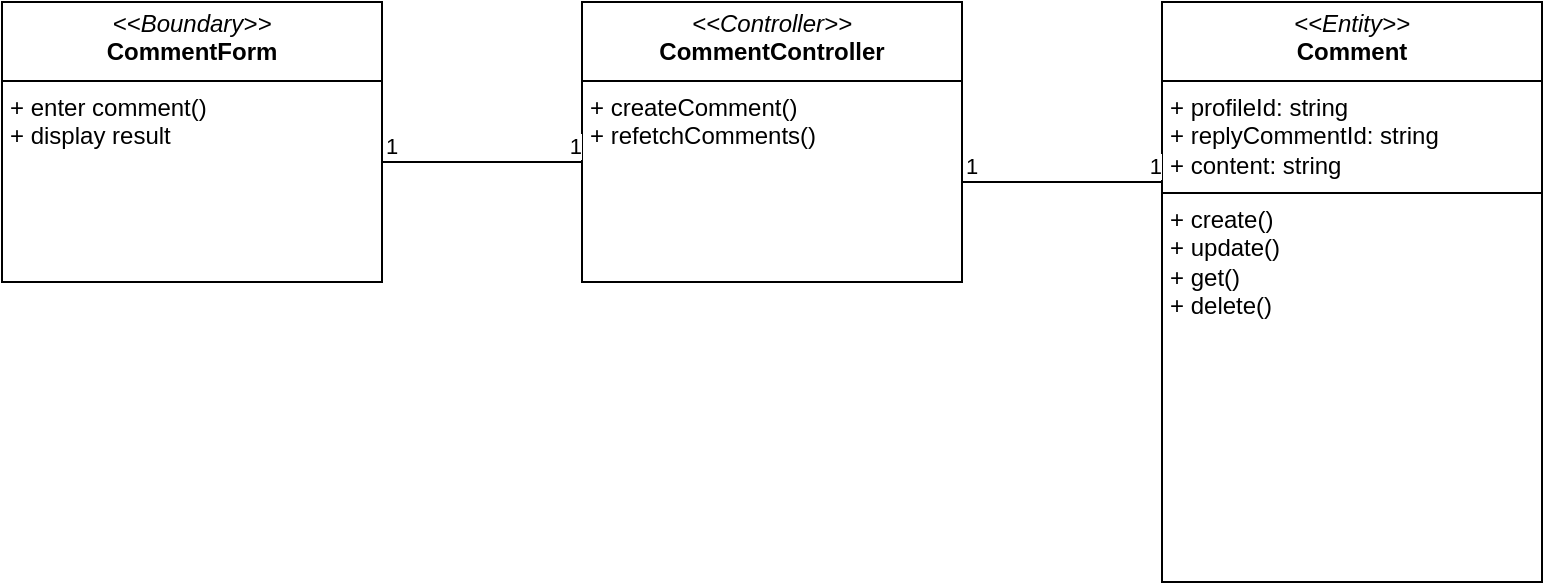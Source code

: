 <mxfile version="26.1.0">
  <diagram name="Page-1" id="aAs__fejXK4nQUxWWAg9">
    <mxGraphModel dx="1444" dy="875" grid="1" gridSize="10" guides="1" tooltips="1" connect="1" arrows="1" fold="1" page="1" pageScale="1" pageWidth="850" pageHeight="1100" math="0" shadow="0">
      <root>
        <mxCell id="0" />
        <mxCell id="1" parent="0" />
        <mxCell id="qzfFfXNITf1TPQlrmDql-1" value="&lt;p style=&quot;margin:0px;margin-top:4px;text-align:center;&quot;&gt;&lt;i&gt;&amp;lt;&amp;lt;Entity&amp;gt;&amp;gt;&lt;/i&gt;&lt;br&gt;&lt;b&gt;Comment&lt;/b&gt;&lt;/p&gt;&lt;hr size=&quot;1&quot; style=&quot;border-style:solid;&quot;&gt;&lt;p style=&quot;margin:0px;margin-left:4px;&quot;&gt;+ profileId: string&lt;/p&gt;&lt;p style=&quot;margin:0px;margin-left:4px;&quot;&gt;+ replyCommentId: string&lt;/p&gt;&lt;p style=&quot;margin:0px;margin-left:4px;&quot;&gt;+ content: string&lt;/p&gt;&lt;hr size=&quot;1&quot; style=&quot;border-style:solid;&quot;&gt;&lt;p style=&quot;margin:0px;margin-left:4px;&quot;&gt;+ create()&lt;br&gt;&lt;/p&gt;&lt;p style=&quot;margin:0px;margin-left:4px;&quot;&gt;+ update()&lt;/p&gt;&lt;p style=&quot;margin:0px;margin-left:4px;&quot;&gt;+ get()&lt;/p&gt;&lt;p style=&quot;margin:0px;margin-left:4px;&quot;&gt;+ delete()&lt;/p&gt;" style="verticalAlign=top;align=left;overflow=fill;html=1;whiteSpace=wrap;" vertex="1" parent="1">
          <mxGeometry x="620" y="60" width="190" height="290" as="geometry" />
        </mxCell>
        <mxCell id="qzfFfXNITf1TPQlrmDql-2" value="&lt;p style=&quot;margin:0px;margin-top:4px;text-align:center;&quot;&gt;&lt;i&gt;&amp;lt;&amp;lt;Boundary&amp;gt;&amp;gt;&lt;/i&gt;&lt;br&gt;&lt;b&gt;CommentForm&lt;/b&gt;&lt;/p&gt;&lt;hr size=&quot;1&quot; style=&quot;border-style:solid;&quot;&gt;&lt;p style=&quot;margin:0px;margin-left:4px;&quot;&gt;+ enter comment()&lt;/p&gt;&lt;p style=&quot;margin:0px;margin-left:4px;&quot;&gt;+ display result&lt;/p&gt;" style="verticalAlign=top;align=left;overflow=fill;html=1;whiteSpace=wrap;" vertex="1" parent="1">
          <mxGeometry x="40" y="60" width="190" height="140" as="geometry" />
        </mxCell>
        <mxCell id="qzfFfXNITf1TPQlrmDql-3" value="&lt;p style=&quot;margin:0px;margin-top:4px;text-align:center;&quot;&gt;&lt;i&gt;&amp;lt;&amp;lt;Controller&amp;gt;&amp;gt;&lt;/i&gt;&lt;br&gt;&lt;b&gt;CommentController&lt;/b&gt;&lt;/p&gt;&lt;hr size=&quot;1&quot; style=&quot;border-style:solid;&quot;&gt;&lt;p style=&quot;margin:0px;margin-left:4px;&quot;&gt;+ createComment()&lt;br&gt;&lt;/p&gt;&lt;p style=&quot;margin:0px;margin-left:4px;&quot;&gt;+ refetchComments()&lt;/p&gt;" style="verticalAlign=top;align=left;overflow=fill;html=1;whiteSpace=wrap;" vertex="1" parent="1">
          <mxGeometry x="330" y="60" width="190" height="140" as="geometry" />
        </mxCell>
        <mxCell id="qzfFfXNITf1TPQlrmDql-4" value="" style="endArrow=none;html=1;edgeStyle=orthogonalEdgeStyle;rounded=0;" edge="1" parent="1">
          <mxGeometry relative="1" as="geometry">
            <mxPoint x="230" y="140" as="sourcePoint" />
            <mxPoint x="330" y="140" as="targetPoint" />
          </mxGeometry>
        </mxCell>
        <mxCell id="qzfFfXNITf1TPQlrmDql-5" value="1" style="edgeLabel;resizable=0;html=1;align=left;verticalAlign=bottom;" connectable="0" vertex="1" parent="qzfFfXNITf1TPQlrmDql-4">
          <mxGeometry x="-1" relative="1" as="geometry" />
        </mxCell>
        <mxCell id="qzfFfXNITf1TPQlrmDql-6" value="1" style="edgeLabel;resizable=0;html=1;align=right;verticalAlign=bottom;" connectable="0" vertex="1" parent="qzfFfXNITf1TPQlrmDql-4">
          <mxGeometry x="1" relative="1" as="geometry" />
        </mxCell>
        <mxCell id="qzfFfXNITf1TPQlrmDql-7" value="" style="endArrow=none;html=1;edgeStyle=orthogonalEdgeStyle;rounded=0;" edge="1" parent="1">
          <mxGeometry relative="1" as="geometry">
            <mxPoint x="520" y="150" as="sourcePoint" />
            <mxPoint x="620" y="150" as="targetPoint" />
          </mxGeometry>
        </mxCell>
        <mxCell id="qzfFfXNITf1TPQlrmDql-8" value="1" style="edgeLabel;resizable=0;html=1;align=left;verticalAlign=bottom;" connectable="0" vertex="1" parent="qzfFfXNITf1TPQlrmDql-7">
          <mxGeometry x="-1" relative="1" as="geometry" />
        </mxCell>
        <mxCell id="qzfFfXNITf1TPQlrmDql-9" value="1" style="edgeLabel;resizable=0;html=1;align=right;verticalAlign=bottom;" connectable="0" vertex="1" parent="qzfFfXNITf1TPQlrmDql-7">
          <mxGeometry x="1" relative="1" as="geometry" />
        </mxCell>
      </root>
    </mxGraphModel>
  </diagram>
</mxfile>
